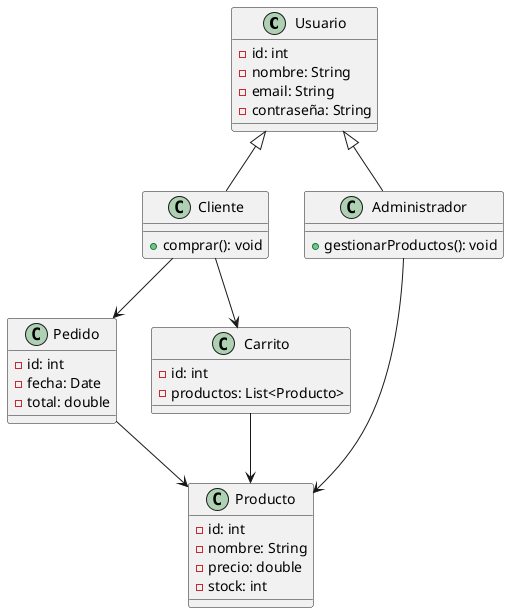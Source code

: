 @startuml
class Usuario {
  -id: int
  -nombre: String
  -email: String
  -contraseña: String
}

class Cliente extends Usuario {
  +comprar(): void
}

class Administrador extends Usuario {
  +gestionarProductos(): void
}

class Producto {
  -id: int
  -nombre: String
  -precio: double
  -stock: int
}

class Pedido {
  -id: int
  -fecha: Date
  -total: double
}

class Carrito {
  -id: int
  -productos: List<Producto>
}

Cliente --> Carrito
Carrito --> Producto
Cliente --> Pedido
Pedido --> Producto
Administrador --> Producto
@enduml
